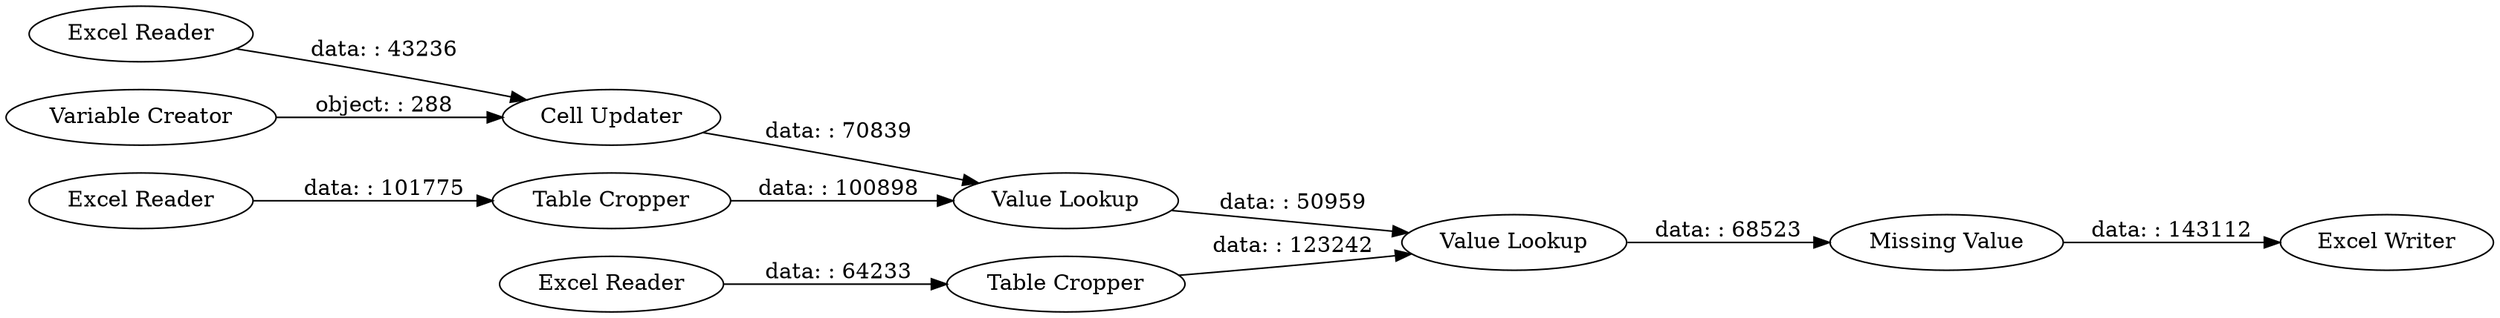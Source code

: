 digraph {
	"9189013615080305611_19" [label="Variable Creator"]
	"9189013615080305611_17" [label="Cell Updater"]
	"9189013615080305611_6" [label="Value Lookup"]
	"9189013615080305611_20" [label="Table Cropper"]
	"9189013615080305611_18" [label="Table Cropper"]
	"9189013615080305611_1" [label="Excel Reader"]
	"9189013615080305611_3" [label="Excel Reader"]
	"9189013615080305611_21" [label="Excel Writer"]
	"9189013615080305611_7" [label="Missing Value"]
	"9189013615080305611_4" [label="Value Lookup"]
	"9189013615080305611_8" [label="Excel Reader"]
	"9189013615080305611_19" -> "9189013615080305611_17" [label="object: : 288"]
	"9189013615080305611_17" -> "9189013615080305611_4" [label="data: : 70839"]
	"9189013615080305611_20" -> "9189013615080305611_4" [label="data: : 100898"]
	"9189013615080305611_4" -> "9189013615080305611_6" [label="data: : 50959"]
	"9189013615080305611_6" -> "9189013615080305611_7" [label="data: : 68523"]
	"9189013615080305611_18" -> "9189013615080305611_6" [label="data: : 123242"]
	"9189013615080305611_8" -> "9189013615080305611_18" [label="data: : 64233"]
	"9189013615080305611_7" -> "9189013615080305611_21" [label="data: : 143112"]
	"9189013615080305611_3" -> "9189013615080305611_20" [label="data: : 101775"]
	"9189013615080305611_1" -> "9189013615080305611_17" [label="data: : 43236"]
	rankdir=LR
}
